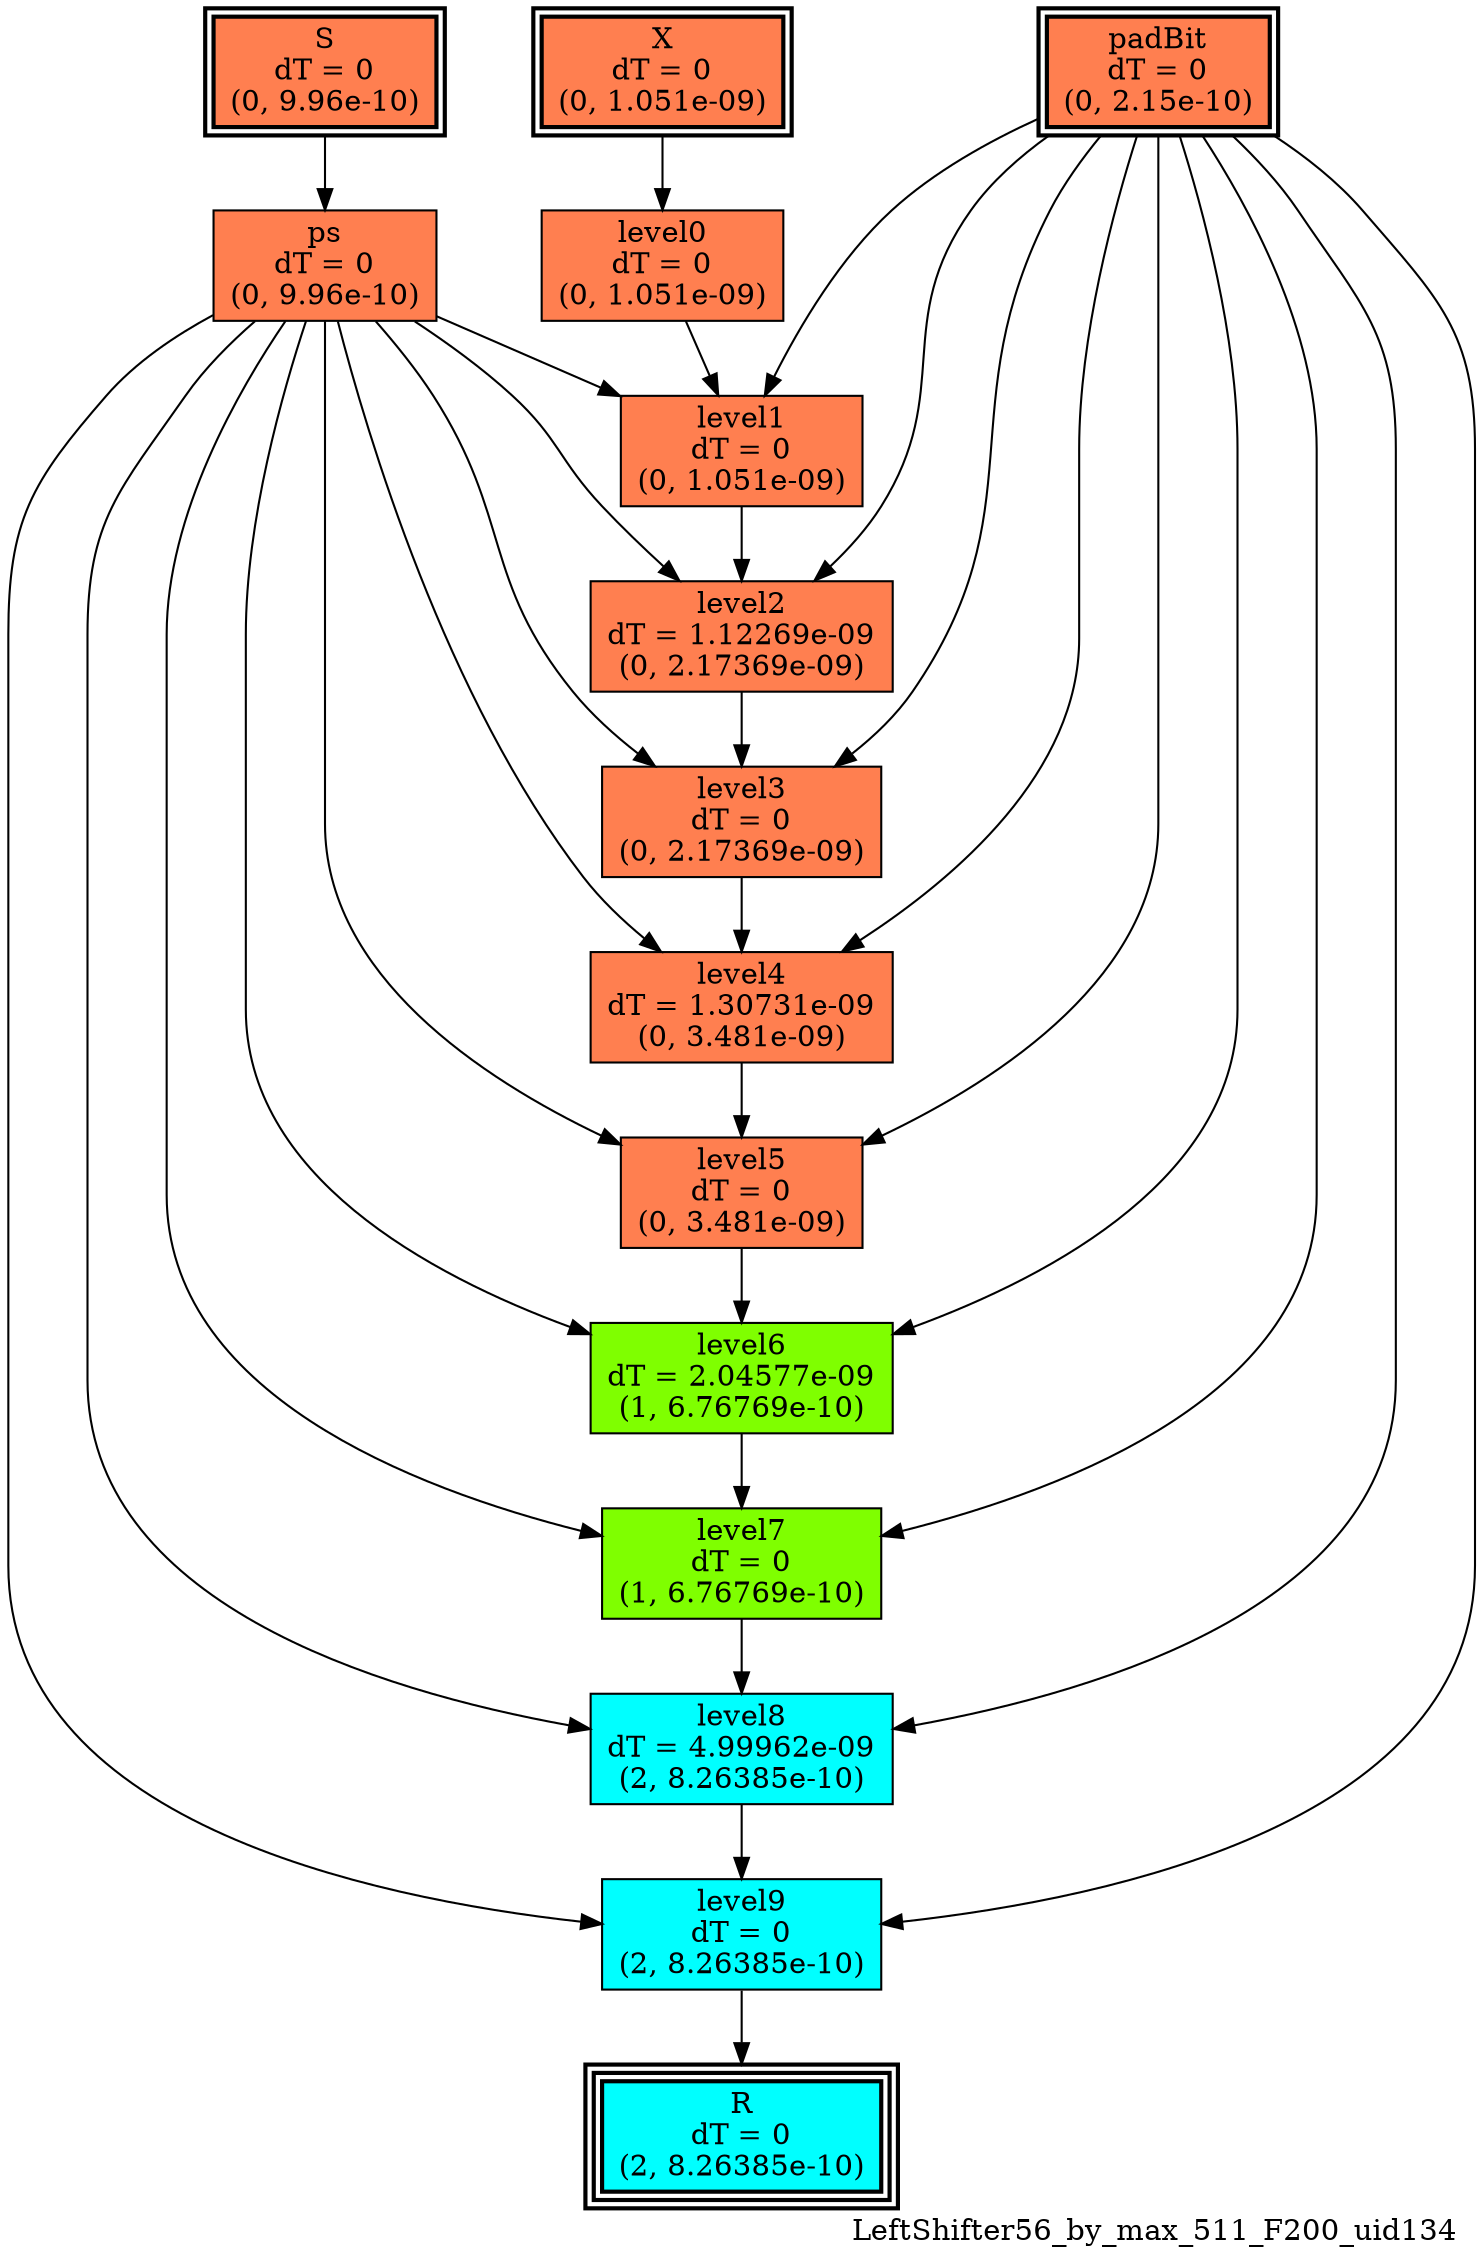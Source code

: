 digraph LeftShifter56_by_max_511_F200_uid134
{
	//graph drawing options
	label=LeftShifter56_by_max_511_F200_uid134;
	labelloc=bottom;
	labeljust=right;
	ratio=auto;
	nodesep=0.25;
	ranksep=0.5;

	//input/output signals of operator LeftShifter56_by_max_511_F200_uid134
	X__LeftShifter56_by_max_511_F200_uid134 [ label="X\ndT = 0\n(0, 1.051e-09)", shape=box, color=black, style="bold, filled", fillcolor=coral, peripheries=2 ];
	S__LeftShifter56_by_max_511_F200_uid134 [ label="S\ndT = 0\n(0, 9.96e-10)", shape=box, color=black, style="bold, filled", fillcolor=coral, peripheries=2 ];
	padBit__LeftShifter56_by_max_511_F200_uid134 [ label="padBit\ndT = 0\n(0, 2.15e-10)", shape=box, color=black, style="bold, filled", fillcolor=coral, peripheries=2 ];
	R__LeftShifter56_by_max_511_F200_uid134 [ label="R\ndT = 0\n(2, 8.26385e-10)", shape=box, color=black, style="bold, filled", fillcolor=cyan, peripheries=3 ];
	{rank=same X__LeftShifter56_by_max_511_F200_uid134, S__LeftShifter56_by_max_511_F200_uid134, padBit__LeftShifter56_by_max_511_F200_uid134};
	{rank=same R__LeftShifter56_by_max_511_F200_uid134};
	//internal signals of operator LeftShifter56_by_max_511_F200_uid134
	ps__LeftShifter56_by_max_511_F200_uid134 [ label="ps\ndT = 0\n(0, 9.96e-10)", shape=box, color=black, style=filled, fillcolor=coral, peripheries=1 ];
	level0__LeftShifter56_by_max_511_F200_uid134 [ label="level0\ndT = 0\n(0, 1.051e-09)", shape=box, color=black, style=filled, fillcolor=coral, peripheries=1 ];
	level1__LeftShifter56_by_max_511_F200_uid134 [ label="level1\ndT = 0\n(0, 1.051e-09)", shape=box, color=black, style=filled, fillcolor=coral, peripheries=1 ];
	level2__LeftShifter56_by_max_511_F200_uid134 [ label="level2\ndT = 1.12269e-09\n(0, 2.17369e-09)", shape=box, color=black, style=filled, fillcolor=coral, peripheries=1 ];
	level3__LeftShifter56_by_max_511_F200_uid134 [ label="level3\ndT = 0\n(0, 2.17369e-09)", shape=box, color=black, style=filled, fillcolor=coral, peripheries=1 ];
	level4__LeftShifter56_by_max_511_F200_uid134 [ label="level4\ndT = 1.30731e-09\n(0, 3.481e-09)", shape=box, color=black, style=filled, fillcolor=coral, peripheries=1 ];
	level5__LeftShifter56_by_max_511_F200_uid134 [ label="level5\ndT = 0\n(0, 3.481e-09)", shape=box, color=black, style=filled, fillcolor=coral, peripheries=1 ];
	level6__LeftShifter56_by_max_511_F200_uid134 [ label="level6\ndT = 2.04577e-09\n(1, 6.76769e-10)", shape=box, color=black, style=filled, fillcolor=chartreuse, peripheries=1 ];
	level7__LeftShifter56_by_max_511_F200_uid134 [ label="level7\ndT = 0\n(1, 6.76769e-10)", shape=box, color=black, style=filled, fillcolor=chartreuse, peripheries=1 ];
	level8__LeftShifter56_by_max_511_F200_uid134 [ label="level8\ndT = 4.99962e-09\n(2, 8.26385e-10)", shape=box, color=black, style=filled, fillcolor=cyan, peripheries=1 ];
	level9__LeftShifter56_by_max_511_F200_uid134 [ label="level9\ndT = 0\n(2, 8.26385e-10)", shape=box, color=black, style=filled, fillcolor=cyan, peripheries=1 ];

	//subcomponents of operator LeftShifter56_by_max_511_F200_uid134

	//input and internal signal connections of operator LeftShifter56_by_max_511_F200_uid134
	X__LeftShifter56_by_max_511_F200_uid134 -> level0__LeftShifter56_by_max_511_F200_uid134 [ arrowhead=normal, arrowsize=1.0, arrowtail=normal, color=black, dir=forward  ];
	S__LeftShifter56_by_max_511_F200_uid134 -> ps__LeftShifter56_by_max_511_F200_uid134 [ arrowhead=normal, arrowsize=1.0, arrowtail=normal, color=black, dir=forward  ];
	padBit__LeftShifter56_by_max_511_F200_uid134 -> level1__LeftShifter56_by_max_511_F200_uid134 [ arrowhead=normal, arrowsize=1.0, arrowtail=normal, color=black, dir=forward  ];
	padBit__LeftShifter56_by_max_511_F200_uid134 -> level2__LeftShifter56_by_max_511_F200_uid134 [ arrowhead=normal, arrowsize=1.0, arrowtail=normal, color=black, dir=forward  ];
	padBit__LeftShifter56_by_max_511_F200_uid134 -> level3__LeftShifter56_by_max_511_F200_uid134 [ arrowhead=normal, arrowsize=1.0, arrowtail=normal, color=black, dir=forward  ];
	padBit__LeftShifter56_by_max_511_F200_uid134 -> level4__LeftShifter56_by_max_511_F200_uid134 [ arrowhead=normal, arrowsize=1.0, arrowtail=normal, color=black, dir=forward  ];
	padBit__LeftShifter56_by_max_511_F200_uid134 -> level5__LeftShifter56_by_max_511_F200_uid134 [ arrowhead=normal, arrowsize=1.0, arrowtail=normal, color=black, dir=forward  ];
	padBit__LeftShifter56_by_max_511_F200_uid134 -> level6__LeftShifter56_by_max_511_F200_uid134 [ arrowhead=normal, arrowsize=1.0, arrowtail=normal, color=black, dir=forward  ];
	padBit__LeftShifter56_by_max_511_F200_uid134 -> level7__LeftShifter56_by_max_511_F200_uid134 [ arrowhead=normal, arrowsize=1.0, arrowtail=normal, color=black, dir=forward  ];
	padBit__LeftShifter56_by_max_511_F200_uid134 -> level8__LeftShifter56_by_max_511_F200_uid134 [ arrowhead=normal, arrowsize=1.0, arrowtail=normal, color=black, dir=forward  ];
	padBit__LeftShifter56_by_max_511_F200_uid134 -> level9__LeftShifter56_by_max_511_F200_uid134 [ arrowhead=normal, arrowsize=1.0, arrowtail=normal, color=black, dir=forward  ];
	ps__LeftShifter56_by_max_511_F200_uid134 -> level1__LeftShifter56_by_max_511_F200_uid134 [ arrowhead=normal, arrowsize=1.0, arrowtail=normal, color=black, dir=forward  ];
	ps__LeftShifter56_by_max_511_F200_uid134 -> level2__LeftShifter56_by_max_511_F200_uid134 [ arrowhead=normal, arrowsize=1.0, arrowtail=normal, color=black, dir=forward  ];
	ps__LeftShifter56_by_max_511_F200_uid134 -> level3__LeftShifter56_by_max_511_F200_uid134 [ arrowhead=normal, arrowsize=1.0, arrowtail=normal, color=black, dir=forward  ];
	ps__LeftShifter56_by_max_511_F200_uid134 -> level4__LeftShifter56_by_max_511_F200_uid134 [ arrowhead=normal, arrowsize=1.0, arrowtail=normal, color=black, dir=forward  ];
	ps__LeftShifter56_by_max_511_F200_uid134 -> level5__LeftShifter56_by_max_511_F200_uid134 [ arrowhead=normal, arrowsize=1.0, arrowtail=normal, color=black, dir=forward  ];
	ps__LeftShifter56_by_max_511_F200_uid134 -> level6__LeftShifter56_by_max_511_F200_uid134 [ arrowhead=normal, arrowsize=1.0, arrowtail=normal, color=black, dir=forward  ];
	ps__LeftShifter56_by_max_511_F200_uid134 -> level7__LeftShifter56_by_max_511_F200_uid134 [ arrowhead=normal, arrowsize=1.0, arrowtail=normal, color=black, dir=forward  ];
	ps__LeftShifter56_by_max_511_F200_uid134 -> level8__LeftShifter56_by_max_511_F200_uid134 [ arrowhead=normal, arrowsize=1.0, arrowtail=normal, color=black, dir=forward  ];
	ps__LeftShifter56_by_max_511_F200_uid134 -> level9__LeftShifter56_by_max_511_F200_uid134 [ arrowhead=normal, arrowsize=1.0, arrowtail=normal, color=black, dir=forward  ];
	level0__LeftShifter56_by_max_511_F200_uid134 -> level1__LeftShifter56_by_max_511_F200_uid134 [ arrowhead=normal, arrowsize=1.0, arrowtail=normal, color=black, dir=forward  ];
	level1__LeftShifter56_by_max_511_F200_uid134 -> level2__LeftShifter56_by_max_511_F200_uid134 [ arrowhead=normal, arrowsize=1.0, arrowtail=normal, color=black, dir=forward  ];
	level2__LeftShifter56_by_max_511_F200_uid134 -> level3__LeftShifter56_by_max_511_F200_uid134 [ arrowhead=normal, arrowsize=1.0, arrowtail=normal, color=black, dir=forward  ];
	level3__LeftShifter56_by_max_511_F200_uid134 -> level4__LeftShifter56_by_max_511_F200_uid134 [ arrowhead=normal, arrowsize=1.0, arrowtail=normal, color=black, dir=forward  ];
	level4__LeftShifter56_by_max_511_F200_uid134 -> level5__LeftShifter56_by_max_511_F200_uid134 [ arrowhead=normal, arrowsize=1.0, arrowtail=normal, color=black, dir=forward  ];
	level5__LeftShifter56_by_max_511_F200_uid134 -> level6__LeftShifter56_by_max_511_F200_uid134 [ arrowhead=normal, arrowsize=1.0, arrowtail=normal, color=black, dir=forward  ];
	level6__LeftShifter56_by_max_511_F200_uid134 -> level7__LeftShifter56_by_max_511_F200_uid134 [ arrowhead=normal, arrowsize=1.0, arrowtail=normal, color=black, dir=forward  ];
	level7__LeftShifter56_by_max_511_F200_uid134 -> level8__LeftShifter56_by_max_511_F200_uid134 [ arrowhead=normal, arrowsize=1.0, arrowtail=normal, color=black, dir=forward  ];
	level8__LeftShifter56_by_max_511_F200_uid134 -> level9__LeftShifter56_by_max_511_F200_uid134 [ arrowhead=normal, arrowsize=1.0, arrowtail=normal, color=black, dir=forward  ];
	level9__LeftShifter56_by_max_511_F200_uid134 -> R__LeftShifter56_by_max_511_F200_uid134 [ arrowhead=normal, arrowsize=1.0, arrowtail=normal, color=black, dir=forward  ];
}

